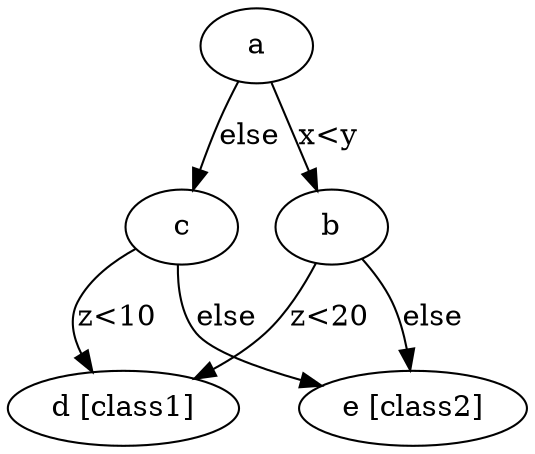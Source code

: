 digraph {
     c -> d [label="z<10"];
     a -> b [label="x<y"];
     b -> d [label="z<20"];
     a -> c [label="else"];
     b -> e [label="else"];
     c -> e [label="else"];
     d [label="d [class1]"];
     c [label="c"];
     e [label="e [class2]"];
     a [label="a"];
     b [label="b"];
}
